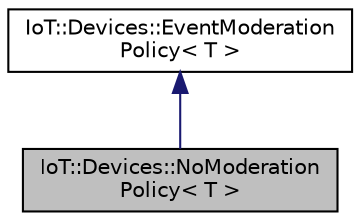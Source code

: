 digraph "IoT::Devices::NoModerationPolicy&lt; T &gt;"
{
 // LATEX_PDF_SIZE
  edge [fontname="Helvetica",fontsize="10",labelfontname="Helvetica",labelfontsize="10"];
  node [fontname="Helvetica",fontsize="10",shape=record];
  Node1 [label="IoT::Devices::NoModeration\lPolicy\< T \>",height=0.2,width=0.4,color="black", fillcolor="grey75", style="filled", fontcolor="black",tooltip=" "];
  Node2 -> Node1 [dir="back",color="midnightblue",fontsize="10",style="solid"];
  Node2 [label="IoT::Devices::EventModeration\lPolicy\< T \>",height=0.2,width=0.4,color="black", fillcolor="white", style="filled",URL="$classIoT_1_1Devices_1_1EventModerationPolicy.html",tooltip=" "];
}
